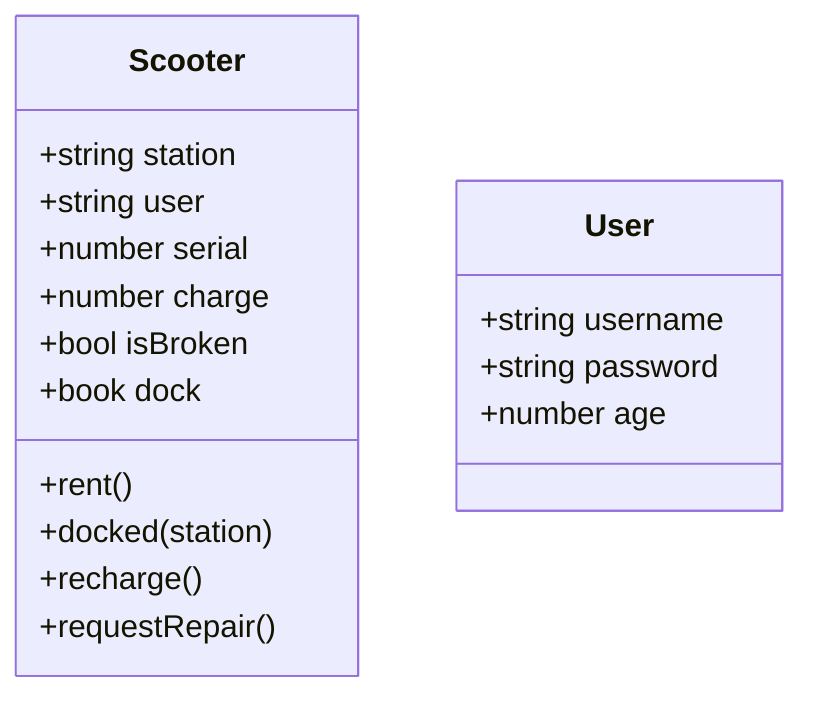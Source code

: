 classDiagram

class Scooter {
    +string station
    +string user
    +number serial
    +number charge
    +bool isBroken
    +book dock
    +rent()
    +docked(station)
    +recharge()
    +requestRepair()
}

class User {
    +string username
    +string password
    +number age
}
